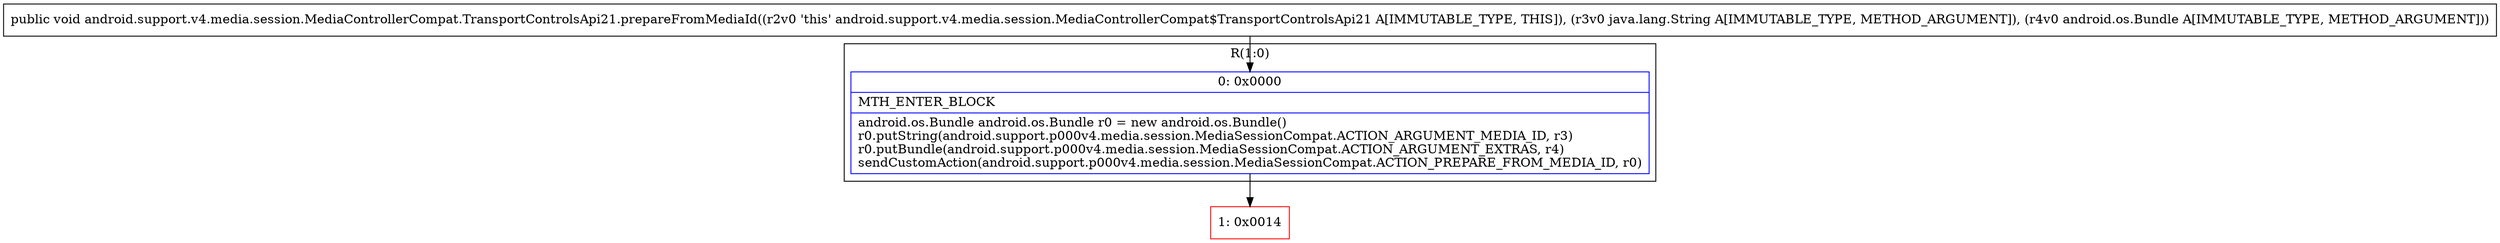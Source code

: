 digraph "CFG forandroid.support.v4.media.session.MediaControllerCompat.TransportControlsApi21.prepareFromMediaId(Ljava\/lang\/String;Landroid\/os\/Bundle;)V" {
subgraph cluster_Region_1412516035 {
label = "R(1:0)";
node [shape=record,color=blue];
Node_0 [shape=record,label="{0\:\ 0x0000|MTH_ENTER_BLOCK\l|android.os.Bundle android.os.Bundle r0 = new android.os.Bundle()\lr0.putString(android.support.p000v4.media.session.MediaSessionCompat.ACTION_ARGUMENT_MEDIA_ID, r3)\lr0.putBundle(android.support.p000v4.media.session.MediaSessionCompat.ACTION_ARGUMENT_EXTRAS, r4)\lsendCustomAction(android.support.p000v4.media.session.MediaSessionCompat.ACTION_PREPARE_FROM_MEDIA_ID, r0)\l}"];
}
Node_1 [shape=record,color=red,label="{1\:\ 0x0014}"];
MethodNode[shape=record,label="{public void android.support.v4.media.session.MediaControllerCompat.TransportControlsApi21.prepareFromMediaId((r2v0 'this' android.support.v4.media.session.MediaControllerCompat$TransportControlsApi21 A[IMMUTABLE_TYPE, THIS]), (r3v0 java.lang.String A[IMMUTABLE_TYPE, METHOD_ARGUMENT]), (r4v0 android.os.Bundle A[IMMUTABLE_TYPE, METHOD_ARGUMENT])) }"];
MethodNode -> Node_0;
Node_0 -> Node_1;
}

